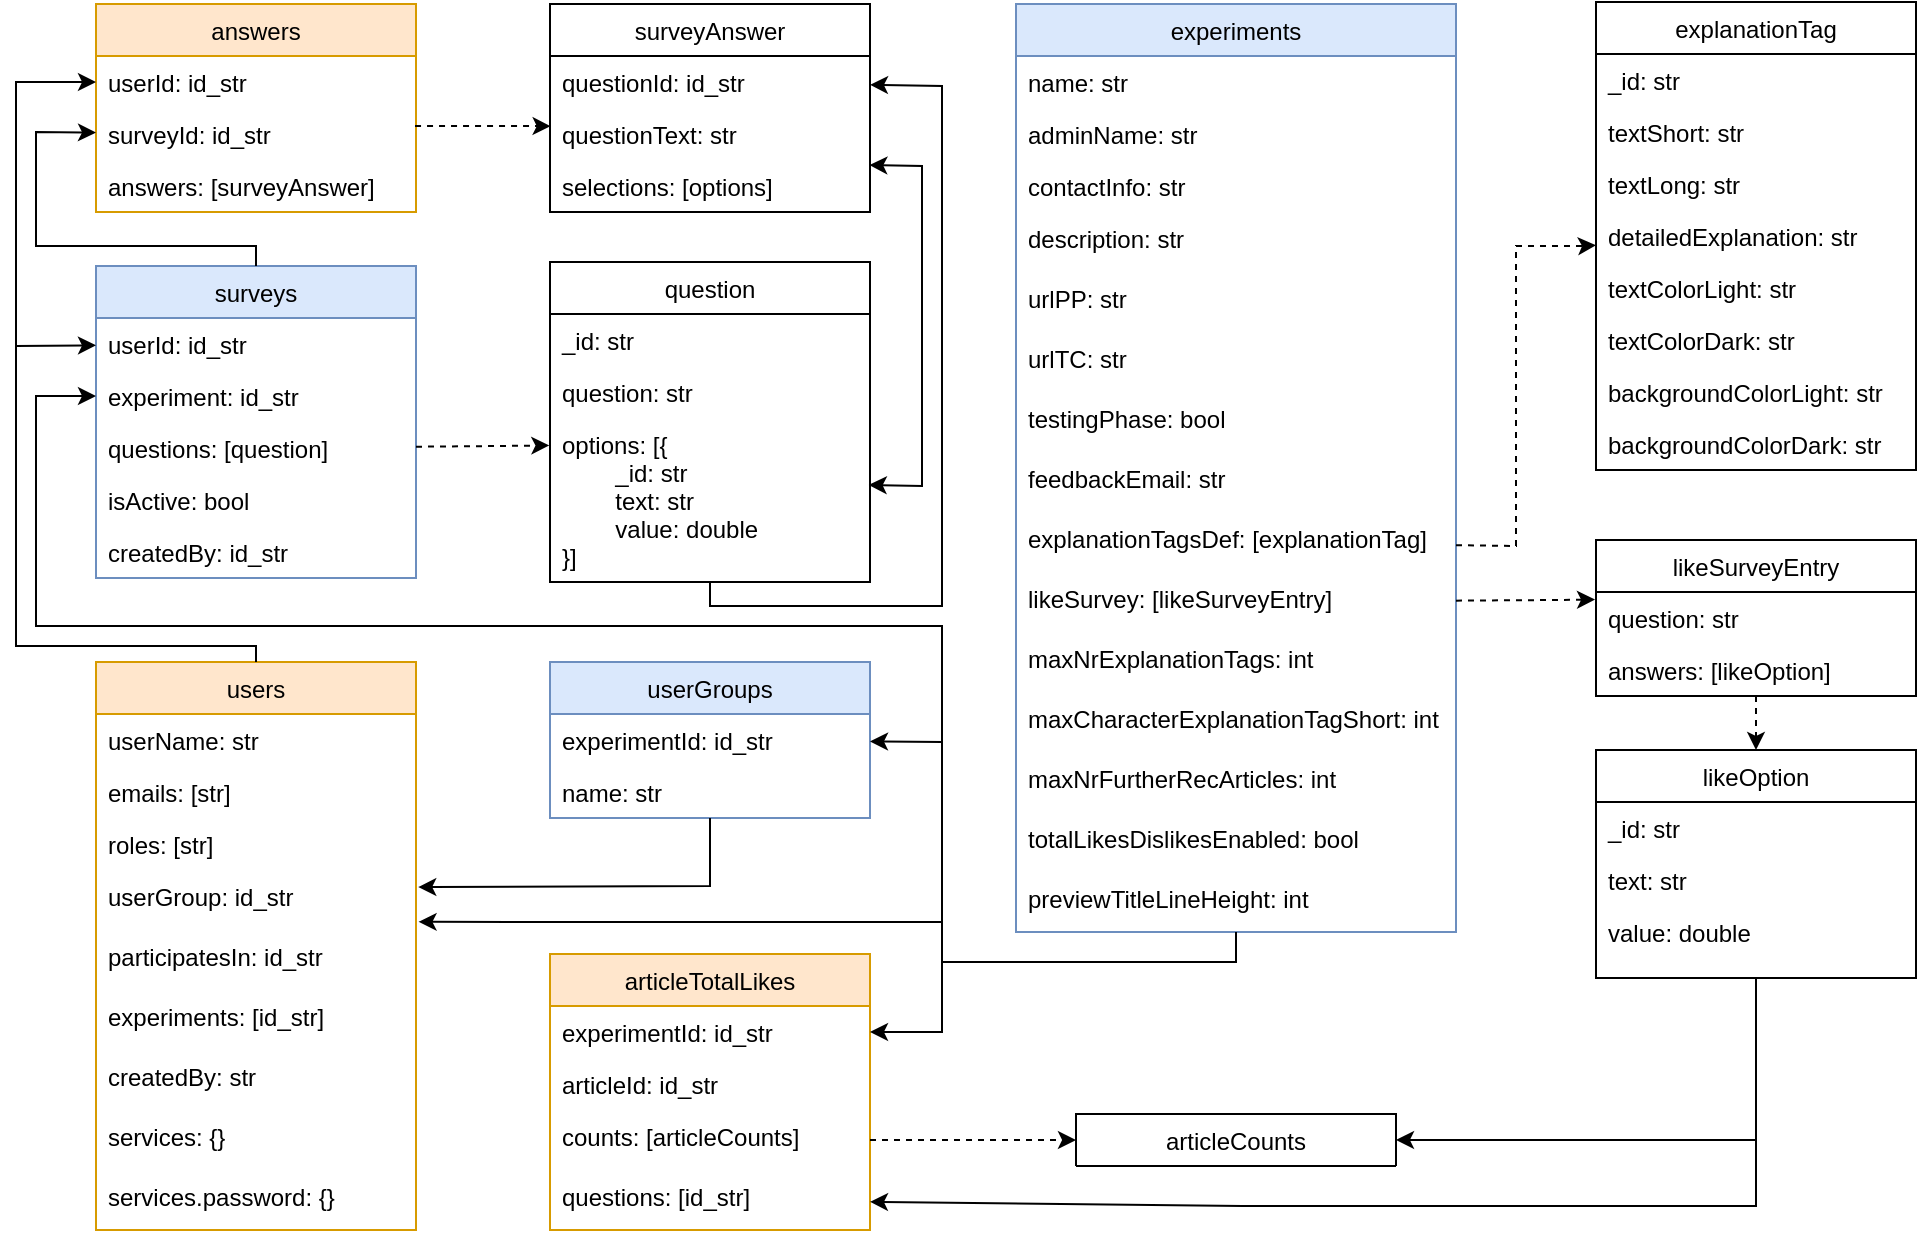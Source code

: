 <mxfile version="26.0.16">
  <diagram id="n4RG28VcgyLvL5a97sLb" name="Page-1">
    <mxGraphModel dx="2177" dy="277" grid="1" gridSize="10" guides="1" tooltips="1" connect="1" arrows="1" fold="1" page="1" pageScale="1" pageWidth="976" pageHeight="630" math="0" shadow="0">
      <root>
        <mxCell id="pzczP67oPYf6B7buiO8z-0" />
        <mxCell id="pzczP67oPYf6B7buiO8z-1" parent="pzczP67oPYf6B7buiO8z-0" />
        <mxCell id="X4-Ocza3i3-Mf0BX-wCR-0" value="answers" style="swimlane;fontStyle=0;align=center;verticalAlign=top;childLayout=stackLayout;horizontal=1;startSize=26;horizontalStack=0;resizeParent=1;resizeLast=0;collapsible=1;marginBottom=0;rounded=0;shadow=0;strokeWidth=1;fillColor=#ffe6cc;strokeColor=#d79b00;" parent="pzczP67oPYf6B7buiO8z-1" vertex="1">
          <mxGeometry x="-923" y="639" width="160" height="104" as="geometry">
            <mxRectangle x="550" y="140" width="160" height="26" as="alternateBounds" />
          </mxGeometry>
        </mxCell>
        <mxCell id="X4-Ocza3i3-Mf0BX-wCR-3" value="userId: id_str" style="text;align=left;verticalAlign=top;spacingLeft=4;spacingRight=4;overflow=hidden;rotatable=0;points=[[0,0.5],[1,0.5]];portConstraint=eastwest;rounded=0;shadow=0;html=0;" parent="X4-Ocza3i3-Mf0BX-wCR-0" vertex="1">
          <mxGeometry y="26" width="160" height="26" as="geometry" />
        </mxCell>
        <mxCell id="X4-Ocza3i3-Mf0BX-wCR-2" value="surveyId: id_str" style="text;align=left;verticalAlign=top;spacingLeft=4;spacingRight=4;overflow=hidden;rotatable=0;points=[[0,0.5],[1,0.5]];portConstraint=eastwest;rounded=0;shadow=0;html=0;" parent="X4-Ocza3i3-Mf0BX-wCR-0" vertex="1">
          <mxGeometry y="52" width="160" height="26" as="geometry" />
        </mxCell>
        <mxCell id="5Ld1ernIWvXFOeb1FICc-53" value="answers: [surveyAnswer]" style="text;align=left;verticalAlign=top;spacingLeft=4;spacingRight=4;overflow=hidden;rotatable=0;points=[[0,0.5],[1,0.5]];portConstraint=eastwest;rounded=0;shadow=0;html=0;" parent="X4-Ocza3i3-Mf0BX-wCR-0" vertex="1">
          <mxGeometry y="78" width="160" height="26" as="geometry" />
        </mxCell>
        <mxCell id="X4-Ocza3i3-Mf0BX-wCR-46" value="experiments" style="swimlane;fontStyle=0;align=center;verticalAlign=top;childLayout=stackLayout;horizontal=1;startSize=26;horizontalStack=0;resizeParent=1;resizeLast=0;collapsible=1;marginBottom=0;rounded=0;shadow=0;strokeWidth=1;fillColor=#dae8fc;strokeColor=#6c8ebf;" parent="pzczP67oPYf6B7buiO8z-1" vertex="1">
          <mxGeometry x="-463" y="639" width="220" height="464" as="geometry">
            <mxRectangle x="550" y="140" width="160" height="26" as="alternateBounds" />
          </mxGeometry>
        </mxCell>
        <mxCell id="X4-Ocza3i3-Mf0BX-wCR-48" value="name: str" style="text;align=left;verticalAlign=top;spacingLeft=4;spacingRight=4;overflow=hidden;rotatable=0;points=[[0,0.5],[1,0.5]];portConstraint=eastwest;rounded=0;shadow=0;html=0;" parent="X4-Ocza3i3-Mf0BX-wCR-46" vertex="1">
          <mxGeometry y="26" width="220" height="26" as="geometry" />
        </mxCell>
        <mxCell id="X4-Ocza3i3-Mf0BX-wCR-49" value="adminName: str" style="text;align=left;verticalAlign=top;spacingLeft=4;spacingRight=4;overflow=hidden;rotatable=0;points=[[0,0.5],[1,0.5]];portConstraint=eastwest;rounded=0;shadow=0;html=0;" parent="X4-Ocza3i3-Mf0BX-wCR-46" vertex="1">
          <mxGeometry y="52" width="220" height="26" as="geometry" />
        </mxCell>
        <mxCell id="X4-Ocza3i3-Mf0BX-wCR-50" value="contactInfo: str" style="text;align=left;verticalAlign=top;spacingLeft=4;spacingRight=4;overflow=hidden;rotatable=0;points=[[0,0.5],[1,0.5]];portConstraint=eastwest;rounded=0;shadow=0;html=0;" parent="X4-Ocza3i3-Mf0BX-wCR-46" vertex="1">
          <mxGeometry y="78" width="220" height="26" as="geometry" />
        </mxCell>
        <mxCell id="X4-Ocza3i3-Mf0BX-wCR-51" value="description: str" style="text;align=left;verticalAlign=top;spacingLeft=4;spacingRight=4;overflow=hidden;rotatable=0;points=[[0,0.5],[1,0.5]];portConstraint=eastwest;rounded=0;shadow=0;html=0;" parent="X4-Ocza3i3-Mf0BX-wCR-46" vertex="1">
          <mxGeometry y="104" width="220" height="30" as="geometry" />
        </mxCell>
        <mxCell id="X4-Ocza3i3-Mf0BX-wCR-52" value="urlPP: str" style="text;align=left;verticalAlign=top;spacingLeft=4;spacingRight=4;overflow=hidden;rotatable=0;points=[[0,0.5],[1,0.5]];portConstraint=eastwest;rounded=0;shadow=0;html=0;" parent="X4-Ocza3i3-Mf0BX-wCR-46" vertex="1">
          <mxGeometry y="134" width="220" height="30" as="geometry" />
        </mxCell>
        <mxCell id="X4-Ocza3i3-Mf0BX-wCR-53" value="urlTC: str" style="text;align=left;verticalAlign=top;spacingLeft=4;spacingRight=4;overflow=hidden;rotatable=0;points=[[0,0.5],[1,0.5]];portConstraint=eastwest;rounded=0;shadow=0;html=0;" parent="X4-Ocza3i3-Mf0BX-wCR-46" vertex="1">
          <mxGeometry y="164" width="220" height="30" as="geometry" />
        </mxCell>
        <mxCell id="X4-Ocza3i3-Mf0BX-wCR-54" value="testingPhase: bool" style="text;align=left;verticalAlign=top;spacingLeft=4;spacingRight=4;overflow=hidden;rotatable=0;points=[[0,0.5],[1,0.5]];portConstraint=eastwest;rounded=0;shadow=0;html=0;" parent="X4-Ocza3i3-Mf0BX-wCR-46" vertex="1">
          <mxGeometry y="194" width="220" height="30" as="geometry" />
        </mxCell>
        <mxCell id="X4-Ocza3i3-Mf0BX-wCR-56" value="feedbackEmail: str" style="text;align=left;verticalAlign=top;spacingLeft=4;spacingRight=4;overflow=hidden;rotatable=0;points=[[0,0.5],[1,0.5]];portConstraint=eastwest;rounded=0;shadow=0;html=0;" parent="X4-Ocza3i3-Mf0BX-wCR-46" vertex="1">
          <mxGeometry y="224" width="220" height="30" as="geometry" />
        </mxCell>
        <mxCell id="X4-Ocza3i3-Mf0BX-wCR-57" value="explanationTagsDef: [explanationTag]" style="text;align=left;verticalAlign=top;spacingLeft=4;spacingRight=4;overflow=hidden;rotatable=0;points=[[0,0.5],[1,0.5]];portConstraint=eastwest;rounded=0;shadow=0;html=0;" parent="X4-Ocza3i3-Mf0BX-wCR-46" vertex="1">
          <mxGeometry y="254" width="220" height="30" as="geometry" />
        </mxCell>
        <mxCell id="X4-Ocza3i3-Mf0BX-wCR-55" value="likeSurvey: [likeSurveyEntry]" style="text;align=left;verticalAlign=top;spacingLeft=4;spacingRight=4;overflow=hidden;rotatable=0;points=[[0,0.5],[1,0.5]];portConstraint=eastwest;rounded=0;shadow=0;html=0;" parent="X4-Ocza3i3-Mf0BX-wCR-46" vertex="1">
          <mxGeometry y="284" width="220" height="30" as="geometry" />
        </mxCell>
        <mxCell id="X4-Ocza3i3-Mf0BX-wCR-58" value="maxNrExplanationTags: int" style="text;align=left;verticalAlign=top;spacingLeft=4;spacingRight=4;overflow=hidden;rotatable=0;points=[[0,0.5],[1,0.5]];portConstraint=eastwest;rounded=0;shadow=0;html=0;" parent="X4-Ocza3i3-Mf0BX-wCR-46" vertex="1">
          <mxGeometry y="314" width="220" height="30" as="geometry" />
        </mxCell>
        <mxCell id="X4-Ocza3i3-Mf0BX-wCR-59" value="maxCharacterExplanationTagShort: int" style="text;align=left;verticalAlign=top;spacingLeft=4;spacingRight=4;overflow=hidden;rotatable=0;points=[[0,0.5],[1,0.5]];portConstraint=eastwest;rounded=0;shadow=0;html=0;" parent="X4-Ocza3i3-Mf0BX-wCR-46" vertex="1">
          <mxGeometry y="344" width="220" height="30" as="geometry" />
        </mxCell>
        <mxCell id="X4-Ocza3i3-Mf0BX-wCR-60" value="maxNrFurtherRecArticles: int" style="text;align=left;verticalAlign=top;spacingLeft=4;spacingRight=4;overflow=hidden;rotatable=0;points=[[0,0.5],[1,0.5]];portConstraint=eastwest;rounded=0;shadow=0;html=0;" parent="X4-Ocza3i3-Mf0BX-wCR-46" vertex="1">
          <mxGeometry y="374" width="220" height="30" as="geometry" />
        </mxCell>
        <mxCell id="X4-Ocza3i3-Mf0BX-wCR-61" value="totalLikesDislikesEnabled: bool" style="text;align=left;verticalAlign=top;spacingLeft=4;spacingRight=4;overflow=hidden;rotatable=0;points=[[0,0.5],[1,0.5]];portConstraint=eastwest;rounded=0;shadow=0;html=0;" parent="X4-Ocza3i3-Mf0BX-wCR-46" vertex="1">
          <mxGeometry y="404" width="220" height="30" as="geometry" />
        </mxCell>
        <mxCell id="X4-Ocza3i3-Mf0BX-wCR-62" value="previewTitleLineHeight: int" style="text;align=left;verticalAlign=top;spacingLeft=4;spacingRight=4;overflow=hidden;rotatable=0;points=[[0,0.5],[1,0.5]];portConstraint=eastwest;rounded=0;shadow=0;html=0;" parent="X4-Ocza3i3-Mf0BX-wCR-46" vertex="1">
          <mxGeometry y="434" width="220" height="30" as="geometry" />
        </mxCell>
        <mxCell id="X4-Ocza3i3-Mf0BX-wCR-145" value="surveys" style="swimlane;fontStyle=0;align=center;verticalAlign=top;childLayout=stackLayout;horizontal=1;startSize=26;horizontalStack=0;resizeParent=1;resizeLast=0;collapsible=1;marginBottom=0;rounded=0;shadow=0;strokeWidth=1;fillColor=#dae8fc;strokeColor=#6c8ebf;" parent="pzczP67oPYf6B7buiO8z-1" vertex="1">
          <mxGeometry x="-923" y="770" width="160" height="156" as="geometry">
            <mxRectangle x="550" y="140" width="160" height="26" as="alternateBounds" />
          </mxGeometry>
        </mxCell>
        <mxCell id="X4-Ocza3i3-Mf0BX-wCR-147" value="userId: id_str" style="text;align=left;verticalAlign=top;spacingLeft=4;spacingRight=4;overflow=hidden;rotatable=0;points=[[0,0.5],[1,0.5]];portConstraint=eastwest;rounded=0;shadow=0;html=0;" parent="X4-Ocza3i3-Mf0BX-wCR-145" vertex="1">
          <mxGeometry y="26" width="160" height="26" as="geometry" />
        </mxCell>
        <mxCell id="X4-Ocza3i3-Mf0BX-wCR-148" value="experiment: id_str" style="text;align=left;verticalAlign=top;spacingLeft=4;spacingRight=4;overflow=hidden;rotatable=0;points=[[0,0.5],[1,0.5]];portConstraint=eastwest;rounded=0;shadow=0;html=0;" parent="X4-Ocza3i3-Mf0BX-wCR-145" vertex="1">
          <mxGeometry y="52" width="160" height="26" as="geometry" />
        </mxCell>
        <mxCell id="X4-Ocza3i3-Mf0BX-wCR-150" value="questions: [question]" style="text;align=left;verticalAlign=top;spacingLeft=4;spacingRight=4;overflow=hidden;rotatable=0;points=[[0,0.5],[1,0.5]];portConstraint=eastwest;rounded=0;shadow=0;html=0;" parent="X4-Ocza3i3-Mf0BX-wCR-145" vertex="1">
          <mxGeometry y="78" width="160" height="26" as="geometry" />
        </mxCell>
        <mxCell id="X4-Ocza3i3-Mf0BX-wCR-149" value="isActive: bool" style="text;align=left;verticalAlign=top;spacingLeft=4;spacingRight=4;overflow=hidden;rotatable=0;points=[[0,0.5],[1,0.5]];portConstraint=eastwest;rounded=0;shadow=0;html=0;" parent="X4-Ocza3i3-Mf0BX-wCR-145" vertex="1">
          <mxGeometry y="104" width="160" height="26" as="geometry" />
        </mxCell>
        <mxCell id="X4-Ocza3i3-Mf0BX-wCR-151" value="createdBy: id_str" style="text;align=left;verticalAlign=top;spacingLeft=4;spacingRight=4;overflow=hidden;rotatable=0;points=[[0,0.5],[1,0.5]];portConstraint=eastwest;rounded=0;shadow=0;html=0;" parent="X4-Ocza3i3-Mf0BX-wCR-145" vertex="1">
          <mxGeometry y="130" width="160" height="26" as="geometry" />
        </mxCell>
        <mxCell id="X4-Ocza3i3-Mf0BX-wCR-165" value="userGroups" style="swimlane;fontStyle=0;align=center;verticalAlign=top;childLayout=stackLayout;horizontal=1;startSize=26;horizontalStack=0;resizeParent=1;resizeLast=0;collapsible=1;marginBottom=0;rounded=0;shadow=0;strokeWidth=1;fillColor=#dae8fc;strokeColor=#6c8ebf;" parent="pzczP67oPYf6B7buiO8z-1" vertex="1">
          <mxGeometry x="-696" y="968" width="160" height="78" as="geometry">
            <mxRectangle x="550" y="140" width="160" height="26" as="alternateBounds" />
          </mxGeometry>
        </mxCell>
        <mxCell id="X4-Ocza3i3-Mf0BX-wCR-167" value="experimentId: id_str" style="text;align=left;verticalAlign=top;spacingLeft=4;spacingRight=4;overflow=hidden;rotatable=0;points=[[0,0.5],[1,0.5]];portConstraint=eastwest;rounded=0;shadow=0;html=0;" parent="X4-Ocza3i3-Mf0BX-wCR-165" vertex="1">
          <mxGeometry y="26" width="160" height="26" as="geometry" />
        </mxCell>
        <mxCell id="X4-Ocza3i3-Mf0BX-wCR-168" value="name: str" style="text;align=left;verticalAlign=top;spacingLeft=4;spacingRight=4;overflow=hidden;rotatable=0;points=[[0,0.5],[1,0.5]];portConstraint=eastwest;rounded=0;shadow=0;html=0;" parent="X4-Ocza3i3-Mf0BX-wCR-165" vertex="1">
          <mxGeometry y="52" width="160" height="26" as="geometry" />
        </mxCell>
        <mxCell id="X4-Ocza3i3-Mf0BX-wCR-208" value="question" style="swimlane;fontStyle=0;align=center;verticalAlign=top;childLayout=stackLayout;horizontal=1;startSize=26;horizontalStack=0;resizeParent=1;resizeLast=0;collapsible=1;marginBottom=0;rounded=0;shadow=0;strokeWidth=1;" parent="pzczP67oPYf6B7buiO8z-1" vertex="1">
          <mxGeometry x="-696" y="768" width="160" height="160" as="geometry">
            <mxRectangle x="550" y="140" width="160" height="26" as="alternateBounds" />
          </mxGeometry>
        </mxCell>
        <mxCell id="X4-Ocza3i3-Mf0BX-wCR-209" value="_id: str" style="text;align=left;verticalAlign=top;spacingLeft=4;spacingRight=4;overflow=hidden;rotatable=0;points=[[0,0.5],[1,0.5]];portConstraint=eastwest;rounded=0;shadow=0;html=0;" parent="X4-Ocza3i3-Mf0BX-wCR-208" vertex="1">
          <mxGeometry y="26" width="160" height="26" as="geometry" />
        </mxCell>
        <mxCell id="5Ld1ernIWvXFOeb1FICc-46" value="question: str" style="text;align=left;verticalAlign=top;spacingLeft=4;spacingRight=4;overflow=hidden;rotatable=0;points=[[0,0.5],[1,0.5]];portConstraint=eastwest;rounded=0;shadow=0;html=0;" parent="X4-Ocza3i3-Mf0BX-wCR-208" vertex="1">
          <mxGeometry y="52" width="160" height="26" as="geometry" />
        </mxCell>
        <mxCell id="X4-Ocza3i3-Mf0BX-wCR-211" value="options: [{&#xa;        _id: str&#xa;        text: str&#xa;        value: double&#xa;}]" style="text;align=left;verticalAlign=top;spacingLeft=4;spacingRight=4;overflow=hidden;rotatable=0;points=[[0,0.5],[1,0.5]];portConstraint=eastwest;rounded=0;shadow=0;html=0;" parent="X4-Ocza3i3-Mf0BX-wCR-208" vertex="1">
          <mxGeometry y="78" width="160" height="82" as="geometry" />
        </mxCell>
        <mxCell id="5Ld1ernIWvXFOeb1FICc-19" value="articleTotalLikes" style="swimlane;fontStyle=0;align=center;verticalAlign=top;childLayout=stackLayout;horizontal=1;startSize=26;horizontalStack=0;resizeParent=1;resizeLast=0;collapsible=1;marginBottom=0;rounded=0;shadow=0;strokeWidth=1;fillColor=#ffe6cc;strokeColor=#d79b00;" parent="pzczP67oPYf6B7buiO8z-1" vertex="1">
          <mxGeometry x="-696" y="1114" width="160" height="138" as="geometry">
            <mxRectangle x="550" y="140" width="160" height="26" as="alternateBounds" />
          </mxGeometry>
        </mxCell>
        <mxCell id="5Ld1ernIWvXFOeb1FICc-21" value="experimentId: id_str" style="text;align=left;verticalAlign=top;spacingLeft=4;spacingRight=4;overflow=hidden;rotatable=0;points=[[0,0.5],[1,0.5]];portConstraint=eastwest;rounded=0;shadow=0;html=0;" parent="5Ld1ernIWvXFOeb1FICc-19" vertex="1">
          <mxGeometry y="26" width="160" height="26" as="geometry" />
        </mxCell>
        <mxCell id="5Ld1ernIWvXFOeb1FICc-20" value="articleId: id_str" style="text;align=left;verticalAlign=top;spacingLeft=4;spacingRight=4;overflow=hidden;rotatable=0;points=[[0,0.5],[1,0.5]];portConstraint=eastwest;rounded=0;shadow=0;html=0;" parent="5Ld1ernIWvXFOeb1FICc-19" vertex="1">
          <mxGeometry y="52" width="160" height="26" as="geometry" />
        </mxCell>
        <mxCell id="5Ld1ernIWvXFOeb1FICc-23" value="counts: [articleCounts]" style="text;align=left;verticalAlign=top;spacingLeft=4;spacingRight=4;overflow=hidden;rotatable=0;points=[[0,0.5],[1,0.5]];portConstraint=eastwest;rounded=0;shadow=0;html=0;" parent="5Ld1ernIWvXFOeb1FICc-19" vertex="1">
          <mxGeometry y="78" width="160" height="30" as="geometry" />
        </mxCell>
        <mxCell id="5Ld1ernIWvXFOeb1FICc-127" value="questions: [id_str]" style="text;align=left;verticalAlign=top;spacingLeft=4;spacingRight=4;overflow=hidden;rotatable=0;points=[[0,0.5],[1,0.5]];portConstraint=eastwest;rounded=0;shadow=0;html=0;" parent="5Ld1ernIWvXFOeb1FICc-19" vertex="1">
          <mxGeometry y="108" width="160" height="30" as="geometry" />
        </mxCell>
        <mxCell id="5Ld1ernIWvXFOeb1FICc-26" value="likeSurveyEntry" style="swimlane;fontStyle=0;align=center;verticalAlign=top;childLayout=stackLayout;horizontal=1;startSize=26;horizontalStack=0;resizeParent=1;resizeLast=0;collapsible=1;marginBottom=0;rounded=0;shadow=0;strokeWidth=1;" parent="pzczP67oPYf6B7buiO8z-1" vertex="1">
          <mxGeometry x="-173" y="907" width="160" height="78" as="geometry">
            <mxRectangle x="550" y="140" width="160" height="26" as="alternateBounds" />
          </mxGeometry>
        </mxCell>
        <mxCell id="5Ld1ernIWvXFOeb1FICc-27" value="question: str" style="text;align=left;verticalAlign=top;spacingLeft=4;spacingRight=4;overflow=hidden;rotatable=0;points=[[0,0.5],[1,0.5]];portConstraint=eastwest;rounded=0;shadow=0;html=0;" parent="5Ld1ernIWvXFOeb1FICc-26" vertex="1">
          <mxGeometry y="26" width="160" height="26" as="geometry" />
        </mxCell>
        <mxCell id="5Ld1ernIWvXFOeb1FICc-35" value="answers: [likeOption]" style="text;align=left;verticalAlign=top;spacingLeft=4;spacingRight=4;overflow=hidden;rotatable=0;points=[[0,0.5],[1,0.5]];portConstraint=eastwest;rounded=0;shadow=0;html=0;" parent="5Ld1ernIWvXFOeb1FICc-26" vertex="1">
          <mxGeometry y="52" width="160" height="26" as="geometry" />
        </mxCell>
        <mxCell id="5Ld1ernIWvXFOeb1FICc-31" value="likeOption" style="swimlane;fontStyle=0;align=center;verticalAlign=top;childLayout=stackLayout;horizontal=1;startSize=26;horizontalStack=0;resizeParent=1;resizeLast=0;collapsible=1;marginBottom=0;rounded=0;shadow=0;strokeWidth=1;" parent="pzczP67oPYf6B7buiO8z-1" vertex="1">
          <mxGeometry x="-173" y="1012" width="160" height="114" as="geometry">
            <mxRectangle x="550" y="140" width="160" height="26" as="alternateBounds" />
          </mxGeometry>
        </mxCell>
        <mxCell id="5Ld1ernIWvXFOeb1FICc-32" value="_id: str" style="text;align=left;verticalAlign=top;spacingLeft=4;spacingRight=4;overflow=hidden;rotatable=0;points=[[0,0.5],[1,0.5]];portConstraint=eastwest;rounded=0;shadow=0;html=0;" parent="5Ld1ernIWvXFOeb1FICc-31" vertex="1">
          <mxGeometry y="26" width="160" height="26" as="geometry" />
        </mxCell>
        <mxCell id="5Ld1ernIWvXFOeb1FICc-36" value="text: str" style="text;align=left;verticalAlign=top;spacingLeft=4;spacingRight=4;overflow=hidden;rotatable=0;points=[[0,0.5],[1,0.5]];portConstraint=eastwest;rounded=0;shadow=0;html=0;" parent="5Ld1ernIWvXFOeb1FICc-31" vertex="1">
          <mxGeometry y="52" width="160" height="26" as="geometry" />
        </mxCell>
        <mxCell id="5Ld1ernIWvXFOeb1FICc-34" value="value: double" style="text;align=left;verticalAlign=top;spacingLeft=4;spacingRight=4;overflow=hidden;rotatable=0;points=[[0,0.5],[1,0.5]];portConstraint=eastwest;rounded=0;shadow=0;html=0;" parent="5Ld1ernIWvXFOeb1FICc-31" vertex="1">
          <mxGeometry y="78" width="160" height="26" as="geometry" />
        </mxCell>
        <mxCell id="5Ld1ernIWvXFOeb1FICc-37" value="explanationTag" style="swimlane;fontStyle=0;align=center;verticalAlign=top;childLayout=stackLayout;horizontal=1;startSize=26;horizontalStack=0;resizeParent=1;resizeLast=0;collapsible=1;marginBottom=0;rounded=0;shadow=0;strokeWidth=1;" parent="pzczP67oPYf6B7buiO8z-1" vertex="1">
          <mxGeometry x="-173" y="638" width="160" height="234" as="geometry">
            <mxRectangle x="550" y="140" width="160" height="26" as="alternateBounds" />
          </mxGeometry>
        </mxCell>
        <mxCell id="5Ld1ernIWvXFOeb1FICc-38" value="_id: str" style="text;align=left;verticalAlign=top;spacingLeft=4;spacingRight=4;overflow=hidden;rotatable=0;points=[[0,0.5],[1,0.5]];portConstraint=eastwest;rounded=0;shadow=0;html=0;" parent="5Ld1ernIWvXFOeb1FICc-37" vertex="1">
          <mxGeometry y="26" width="160" height="26" as="geometry" />
        </mxCell>
        <mxCell id="5Ld1ernIWvXFOeb1FICc-39" value="textShort: str" style="text;align=left;verticalAlign=top;spacingLeft=4;spacingRight=4;overflow=hidden;rotatable=0;points=[[0,0.5],[1,0.5]];portConstraint=eastwest;rounded=0;shadow=0;html=0;" parent="5Ld1ernIWvXFOeb1FICc-37" vertex="1">
          <mxGeometry y="52" width="160" height="26" as="geometry" />
        </mxCell>
        <mxCell id="5Ld1ernIWvXFOeb1FICc-40" value="textLong: str" style="text;align=left;verticalAlign=top;spacingLeft=4;spacingRight=4;overflow=hidden;rotatable=0;points=[[0,0.5],[1,0.5]];portConstraint=eastwest;rounded=0;shadow=0;html=0;" parent="5Ld1ernIWvXFOeb1FICc-37" vertex="1">
          <mxGeometry y="78" width="160" height="26" as="geometry" />
        </mxCell>
        <mxCell id="5Ld1ernIWvXFOeb1FICc-45" value="detailedExplanation: str" style="text;align=left;verticalAlign=top;spacingLeft=4;spacingRight=4;overflow=hidden;rotatable=0;points=[[0,0.5],[1,0.5]];portConstraint=eastwest;rounded=0;shadow=0;html=0;" parent="5Ld1ernIWvXFOeb1FICc-37" vertex="1">
          <mxGeometry y="104" width="160" height="26" as="geometry" />
        </mxCell>
        <mxCell id="5Ld1ernIWvXFOeb1FICc-41" value="textColorLight: str" style="text;align=left;verticalAlign=top;spacingLeft=4;spacingRight=4;overflow=hidden;rotatable=0;points=[[0,0.5],[1,0.5]];portConstraint=eastwest;rounded=0;shadow=0;html=0;" parent="5Ld1ernIWvXFOeb1FICc-37" vertex="1">
          <mxGeometry y="130" width="160" height="26" as="geometry" />
        </mxCell>
        <mxCell id="5Ld1ernIWvXFOeb1FICc-42" value="textColorDark: str" style="text;align=left;verticalAlign=top;spacingLeft=4;spacingRight=4;overflow=hidden;rotatable=0;points=[[0,0.5],[1,0.5]];portConstraint=eastwest;rounded=0;shadow=0;html=0;" parent="5Ld1ernIWvXFOeb1FICc-37" vertex="1">
          <mxGeometry y="156" width="160" height="26" as="geometry" />
        </mxCell>
        <mxCell id="5Ld1ernIWvXFOeb1FICc-43" value="backgroundColorLight: str" style="text;align=left;verticalAlign=top;spacingLeft=4;spacingRight=4;overflow=hidden;rotatable=0;points=[[0,0.5],[1,0.5]];portConstraint=eastwest;rounded=0;shadow=0;html=0;" parent="5Ld1ernIWvXFOeb1FICc-37" vertex="1">
          <mxGeometry y="182" width="160" height="26" as="geometry" />
        </mxCell>
        <mxCell id="5Ld1ernIWvXFOeb1FICc-44" value="backgroundColorDark: str" style="text;align=left;verticalAlign=top;spacingLeft=4;spacingRight=4;overflow=hidden;rotatable=0;points=[[0,0.5],[1,0.5]];portConstraint=eastwest;rounded=0;shadow=0;html=0;" parent="5Ld1ernIWvXFOeb1FICc-37" vertex="1">
          <mxGeometry y="208" width="160" height="26" as="geometry" />
        </mxCell>
        <mxCell id="5Ld1ernIWvXFOeb1FICc-47" value="surveyAnswer" style="swimlane;fontStyle=0;align=center;verticalAlign=top;childLayout=stackLayout;horizontal=1;startSize=26;horizontalStack=0;resizeParent=1;resizeLast=0;collapsible=1;marginBottom=0;rounded=0;shadow=0;strokeWidth=1;" parent="pzczP67oPYf6B7buiO8z-1" vertex="1">
          <mxGeometry x="-696" y="639" width="160" height="104" as="geometry">
            <mxRectangle x="550" y="140" width="160" height="26" as="alternateBounds" />
          </mxGeometry>
        </mxCell>
        <mxCell id="5Ld1ernIWvXFOeb1FICc-49" value="questionId: id_str" style="text;align=left;verticalAlign=top;spacingLeft=4;spacingRight=4;overflow=hidden;rotatable=0;points=[[0,0.5],[1,0.5]];portConstraint=eastwest;rounded=0;shadow=0;html=0;" parent="5Ld1ernIWvXFOeb1FICc-47" vertex="1">
          <mxGeometry y="26" width="160" height="26" as="geometry" />
        </mxCell>
        <mxCell id="5Ld1ernIWvXFOeb1FICc-51" value="questionText: str" style="text;align=left;verticalAlign=top;spacingLeft=4;spacingRight=4;overflow=hidden;rotatable=0;points=[[0,0.5],[1,0.5]];portConstraint=eastwest;rounded=0;shadow=0;html=0;" parent="5Ld1ernIWvXFOeb1FICc-47" vertex="1">
          <mxGeometry y="52" width="160" height="26" as="geometry" />
        </mxCell>
        <mxCell id="5Ld1ernIWvXFOeb1FICc-52" value="selections: [options]" style="text;align=left;verticalAlign=top;spacingLeft=4;spacingRight=4;overflow=hidden;rotatable=0;points=[[0,0.5],[1,0.5]];portConstraint=eastwest;rounded=0;shadow=0;html=0;" parent="5Ld1ernIWvXFOeb1FICc-47" vertex="1">
          <mxGeometry y="78" width="160" height="26" as="geometry" />
        </mxCell>
        <mxCell id="5Ld1ernIWvXFOeb1FICc-108" value="users" style="swimlane;fontStyle=0;align=center;verticalAlign=top;childLayout=stackLayout;horizontal=1;startSize=26;horizontalStack=0;resizeParent=1;resizeLast=0;collapsible=1;marginBottom=0;rounded=0;shadow=0;strokeWidth=1;fillColor=#ffe6cc;strokeColor=#d79b00;" parent="pzczP67oPYf6B7buiO8z-1" vertex="1">
          <mxGeometry x="-923" y="968" width="160" height="284" as="geometry">
            <mxRectangle x="550" y="140" width="160" height="26" as="alternateBounds" />
          </mxGeometry>
        </mxCell>
        <mxCell id="5Ld1ernIWvXFOeb1FICc-109" value="userName: str" style="text;align=left;verticalAlign=top;spacingLeft=4;spacingRight=4;overflow=hidden;rotatable=0;points=[[0,0.5],[1,0.5]];portConstraint=eastwest;rounded=0;shadow=0;html=0;" parent="5Ld1ernIWvXFOeb1FICc-108" vertex="1">
          <mxGeometry y="26" width="160" height="26" as="geometry" />
        </mxCell>
        <mxCell id="5Ld1ernIWvXFOeb1FICc-110" value="emails: [str]" style="text;align=left;verticalAlign=top;spacingLeft=4;spacingRight=4;overflow=hidden;rotatable=0;points=[[0,0.5],[1,0.5]];portConstraint=eastwest;rounded=0;shadow=0;html=0;" parent="5Ld1ernIWvXFOeb1FICc-108" vertex="1">
          <mxGeometry y="52" width="160" height="26" as="geometry" />
        </mxCell>
        <mxCell id="5Ld1ernIWvXFOeb1FICc-111" value="roles: [str]" style="text;align=left;verticalAlign=top;spacingLeft=4;spacingRight=4;overflow=hidden;rotatable=0;points=[[0,0.5],[1,0.5]];portConstraint=eastwest;rounded=0;shadow=0;html=0;" parent="5Ld1ernIWvXFOeb1FICc-108" vertex="1">
          <mxGeometry y="78" width="160" height="26" as="geometry" />
        </mxCell>
        <mxCell id="5Ld1ernIWvXFOeb1FICc-112" value="userGroup: id_str" style="text;align=left;verticalAlign=top;spacingLeft=4;spacingRight=4;overflow=hidden;rotatable=0;points=[[0,0.5],[1,0.5]];portConstraint=eastwest;rounded=0;shadow=0;html=0;" parent="5Ld1ernIWvXFOeb1FICc-108" vertex="1">
          <mxGeometry y="104" width="160" height="30" as="geometry" />
        </mxCell>
        <mxCell id="5Ld1ernIWvXFOeb1FICc-113" value="participatesIn: id_str" style="text;align=left;verticalAlign=top;spacingLeft=4;spacingRight=4;overflow=hidden;rotatable=0;points=[[0,0.5],[1,0.5]];portConstraint=eastwest;rounded=0;shadow=0;html=0;" parent="5Ld1ernIWvXFOeb1FICc-108" vertex="1">
          <mxGeometry y="134" width="160" height="30" as="geometry" />
        </mxCell>
        <mxCell id="5Ld1ernIWvXFOeb1FICc-114" value="experiments: [id_str]" style="text;align=left;verticalAlign=top;spacingLeft=4;spacingRight=4;overflow=hidden;rotatable=0;points=[[0,0.5],[1,0.5]];portConstraint=eastwest;rounded=0;shadow=0;html=0;" parent="5Ld1ernIWvXFOeb1FICc-108" vertex="1">
          <mxGeometry y="164" width="160" height="30" as="geometry" />
        </mxCell>
        <mxCell id="5Ld1ernIWvXFOeb1FICc-115" value="createdBy: str" style="text;align=left;verticalAlign=top;spacingLeft=4;spacingRight=4;overflow=hidden;rotatable=0;points=[[0,0.5],[1,0.5]];portConstraint=eastwest;rounded=0;shadow=0;html=0;" parent="5Ld1ernIWvXFOeb1FICc-108" vertex="1">
          <mxGeometry y="194" width="160" height="30" as="geometry" />
        </mxCell>
        <mxCell id="5Ld1ernIWvXFOeb1FICc-116" value="services: {}" style="text;align=left;verticalAlign=top;spacingLeft=4;spacingRight=4;overflow=hidden;rotatable=0;points=[[0,0.5],[1,0.5]];portConstraint=eastwest;rounded=0;shadow=0;html=0;" parent="5Ld1ernIWvXFOeb1FICc-108" vertex="1">
          <mxGeometry y="224" width="160" height="30" as="geometry" />
        </mxCell>
        <mxCell id="5Ld1ernIWvXFOeb1FICc-117" value="services.password: {}" style="text;align=left;verticalAlign=top;spacingLeft=4;spacingRight=4;overflow=hidden;rotatable=0;points=[[0,0.5],[1,0.5]];portConstraint=eastwest;rounded=0;shadow=0;html=0;" parent="5Ld1ernIWvXFOeb1FICc-108" vertex="1">
          <mxGeometry y="254" width="160" height="30" as="geometry" />
        </mxCell>
        <mxCell id="5Ld1ernIWvXFOeb1FICc-123" value="articleCounts" style="swimlane;fontStyle=0;align=center;verticalAlign=top;childLayout=stackLayout;horizontal=1;startSize=26;horizontalStack=0;resizeParent=1;resizeLast=0;collapsible=1;marginBottom=0;rounded=0;shadow=0;strokeWidth=1;" parent="pzczP67oPYf6B7buiO8z-1" vertex="1" collapsed="1">
          <mxGeometry x="-433" y="1194" width="160" height="26" as="geometry">
            <mxRectangle x="-280" y="1130" width="160" height="104" as="alternateBounds" />
          </mxGeometry>
        </mxCell>
        <mxCell id="5Ld1ernIWvXFOeb1FICc-124" value="articleQuestionId: id_str" style="text;align=left;verticalAlign=top;spacingLeft=4;spacingRight=4;overflow=hidden;rotatable=0;points=[[0,0.5],[1,0.5]];portConstraint=eastwest;rounded=0;shadow=0;html=0;" parent="5Ld1ernIWvXFOeb1FICc-123" vertex="1">
          <mxGeometry y="26" width="160" height="26" as="geometry" />
        </mxCell>
        <mxCell id="5Ld1ernIWvXFOeb1FICc-125" value="countLikes: int" style="text;align=left;verticalAlign=top;spacingLeft=4;spacingRight=4;overflow=hidden;rotatable=0;points=[[0,0.5],[1,0.5]];portConstraint=eastwest;rounded=0;shadow=0;html=0;" parent="5Ld1ernIWvXFOeb1FICc-123" vertex="1">
          <mxGeometry y="52" width="160" height="26" as="geometry" />
        </mxCell>
        <mxCell id="5Ld1ernIWvXFOeb1FICc-126" value="countDislikes: int" style="text;align=left;verticalAlign=top;spacingLeft=4;spacingRight=4;overflow=hidden;rotatable=0;points=[[0,0.5],[1,0.5]];portConstraint=eastwest;rounded=0;shadow=0;html=0;" parent="5Ld1ernIWvXFOeb1FICc-123" vertex="1">
          <mxGeometry y="78" width="160" height="26" as="geometry" />
        </mxCell>
        <mxCell id="5Ld1ernIWvXFOeb1FICc-128" value="" style="endArrow=classic;html=1;rounded=0;dashed=1;" parent="pzczP67oPYf6B7buiO8z-1" source="X4-Ocza3i3-Mf0BX-wCR-57" target="5Ld1ernIWvXFOeb1FICc-37" edge="1">
          <mxGeometry width="50" height="50" relative="1" as="geometry">
            <mxPoint x="-346" y="1018" as="sourcePoint" />
            <mxPoint x="-296" y="968" as="targetPoint" />
            <Array as="points">
              <mxPoint x="-213" y="910" />
              <mxPoint x="-213" y="880" />
              <mxPoint x="-213" y="760" />
              <mxPoint x="-180" y="760" />
            </Array>
          </mxGeometry>
        </mxCell>
        <mxCell id="5Ld1ernIWvXFOeb1FICc-130" value="" style="endArrow=classic;html=1;rounded=0;dashed=1;entryX=-0.003;entryY=0.145;entryDx=0;entryDy=0;entryPerimeter=0;" parent="pzczP67oPYf6B7buiO8z-1" source="X4-Ocza3i3-Mf0BX-wCR-55" target="5Ld1ernIWvXFOeb1FICc-27" edge="1">
          <mxGeometry width="50" height="50" relative="1" as="geometry">
            <mxPoint x="-466" y="988" as="sourcePoint" />
            <mxPoint x="-416" y="938" as="targetPoint" />
            <Array as="points">
              <mxPoint x="-193" y="937" />
            </Array>
          </mxGeometry>
        </mxCell>
        <mxCell id="5Ld1ernIWvXFOeb1FICc-131" value="" style="endArrow=classic;html=1;rounded=0;dashed=1;" parent="pzczP67oPYf6B7buiO8z-1" source="5Ld1ernIWvXFOeb1FICc-35" target="5Ld1ernIWvXFOeb1FICc-31" edge="1">
          <mxGeometry width="50" height="50" relative="1" as="geometry">
            <mxPoint x="-466" y="988" as="sourcePoint" />
            <mxPoint x="-416" y="938" as="targetPoint" />
            <Array as="points" />
          </mxGeometry>
        </mxCell>
        <mxCell id="5Ld1ernIWvXFOeb1FICc-132" value="" style="endArrow=classic;html=1;rounded=0;" parent="pzczP67oPYf6B7buiO8z-1" source="5Ld1ernIWvXFOeb1FICc-31" target="5Ld1ernIWvXFOeb1FICc-124" edge="1">
          <mxGeometry width="50" height="50" relative="1" as="geometry">
            <mxPoint x="-456" y="998" as="sourcePoint" />
            <mxPoint x="-406" y="948" as="targetPoint" />
            <Array as="points">
              <mxPoint x="-93" y="1130" />
              <mxPoint x="-93" y="1207" />
            </Array>
          </mxGeometry>
        </mxCell>
        <mxCell id="5Ld1ernIWvXFOeb1FICc-133" value="" style="endArrow=classic;html=1;rounded=0;dashed=1;" parent="pzczP67oPYf6B7buiO8z-1" source="5Ld1ernIWvXFOeb1FICc-23" target="5Ld1ernIWvXFOeb1FICc-125" edge="1">
          <mxGeometry width="50" height="50" relative="1" as="geometry">
            <mxPoint x="-533" y="1200" as="sourcePoint" />
            <mxPoint x="-406" y="948" as="targetPoint" />
            <Array as="points" />
          </mxGeometry>
        </mxCell>
        <mxCell id="5Ld1ernIWvXFOeb1FICc-134" value="" style="endArrow=classic;html=1;rounded=0;" parent="pzczP67oPYf6B7buiO8z-1" source="5Ld1ernIWvXFOeb1FICc-31" target="5Ld1ernIWvXFOeb1FICc-127" edge="1">
          <mxGeometry width="50" height="50" relative="1" as="geometry">
            <mxPoint x="-456" y="898" as="sourcePoint" />
            <mxPoint x="-406" y="848" as="targetPoint" />
            <Array as="points">
              <mxPoint x="-93" y="1130" />
              <mxPoint x="-93" y="1180" />
              <mxPoint x="-93" y="1240" />
              <mxPoint x="-210" y="1240" />
              <mxPoint x="-350" y="1240" />
            </Array>
          </mxGeometry>
        </mxCell>
        <mxCell id="5Ld1ernIWvXFOeb1FICc-136" value="" style="endArrow=classic;html=1;rounded=0;" parent="pzczP67oPYf6B7buiO8z-1" source="X4-Ocza3i3-Mf0BX-wCR-46" target="5Ld1ernIWvXFOeb1FICc-21" edge="1">
          <mxGeometry width="50" height="50" relative="1" as="geometry">
            <mxPoint x="-456" y="898" as="sourcePoint" />
            <mxPoint x="-406" y="848" as="targetPoint" />
            <Array as="points">
              <mxPoint x="-353" y="1118" />
              <mxPoint x="-500" y="1118" />
              <mxPoint x="-500" y="1153" />
            </Array>
          </mxGeometry>
        </mxCell>
        <mxCell id="5Ld1ernIWvXFOeb1FICc-137" value="" style="endArrow=classic;html=1;rounded=0;entryX=1.008;entryY=0.864;entryDx=0;entryDy=0;entryPerimeter=0;" parent="pzczP67oPYf6B7buiO8z-1" source="X4-Ocza3i3-Mf0BX-wCR-46" target="5Ld1ernIWvXFOeb1FICc-112" edge="1">
          <mxGeometry width="50" height="50" relative="1" as="geometry">
            <mxPoint x="-466" y="938" as="sourcePoint" />
            <mxPoint x="-760" y="1098" as="targetPoint" />
            <Array as="points">
              <mxPoint x="-353" y="1118" />
              <mxPoint x="-500" y="1118" />
              <mxPoint x="-500" y="1098" />
              <mxPoint x="-706" y="1098" />
            </Array>
          </mxGeometry>
        </mxCell>
        <mxCell id="5Ld1ernIWvXFOeb1FICc-139" value="" style="endArrow=classic;html=1;rounded=0;dashed=1;entryX=-0.002;entryY=0.167;entryDx=0;entryDy=0;entryPerimeter=0;" parent="pzczP67oPYf6B7buiO8z-1" source="X4-Ocza3i3-Mf0BX-wCR-150" target="X4-Ocza3i3-Mf0BX-wCR-211" edge="1">
          <mxGeometry width="50" height="50" relative="1" as="geometry">
            <mxPoint x="-526" y="948" as="sourcePoint" />
            <mxPoint x="-700" y="860" as="targetPoint" />
            <Array as="points">
              <mxPoint x="-720" y="860" />
            </Array>
          </mxGeometry>
        </mxCell>
        <mxCell id="5Ld1ernIWvXFOeb1FICc-140" value="" style="endArrow=classic;html=1;rounded=0;startArrow=classic;startFill=1;exitX=0.998;exitY=0.098;exitDx=0;exitDy=0;exitPerimeter=0;entryX=0.996;entryY=0.408;entryDx=0;entryDy=0;entryPerimeter=0;" parent="pzczP67oPYf6B7buiO8z-1" source="5Ld1ernIWvXFOeb1FICc-52" target="X4-Ocza3i3-Mf0BX-wCR-211" edge="1">
          <mxGeometry width="50" height="50" relative="1" as="geometry">
            <mxPoint x="-526" y="948" as="sourcePoint" />
            <mxPoint x="-476" y="898" as="targetPoint" />
            <Array as="points">
              <mxPoint x="-510" y="720" />
              <mxPoint x="-510" y="880" />
            </Array>
          </mxGeometry>
        </mxCell>
        <mxCell id="5Ld1ernIWvXFOeb1FICc-142" value="" style="endArrow=classic;html=1;rounded=0;dashed=1;entryX=0.002;entryY=0.349;entryDx=0;entryDy=0;entryPerimeter=0;exitX=0.997;exitY=0.345;exitDx=0;exitDy=0;exitPerimeter=0;" parent="pzczP67oPYf6B7buiO8z-1" source="X4-Ocza3i3-Mf0BX-wCR-2" target="5Ld1ernIWvXFOeb1FICc-51" edge="1">
          <mxGeometry width="50" height="50" relative="1" as="geometry">
            <mxPoint x="-546" y="808" as="sourcePoint" />
            <mxPoint x="-496" y="758" as="targetPoint" />
            <Array as="points">
              <mxPoint x="-710" y="700" />
            </Array>
          </mxGeometry>
        </mxCell>
        <mxCell id="5Ld1ernIWvXFOeb1FICc-143" value="" style="endArrow=classic;html=1;rounded=0;" parent="pzczP67oPYf6B7buiO8z-1" source="X4-Ocza3i3-Mf0BX-wCR-145" target="X4-Ocza3i3-Mf0BX-wCR-2" edge="1">
          <mxGeometry width="50" height="50" relative="1" as="geometry">
            <mxPoint x="-546" y="818" as="sourcePoint" />
            <mxPoint x="-496" y="768" as="targetPoint" />
            <Array as="points">
              <mxPoint x="-843" y="760" />
              <mxPoint x="-953" y="760" />
              <mxPoint x="-953" y="703" />
            </Array>
          </mxGeometry>
        </mxCell>
        <mxCell id="5Ld1ernIWvXFOeb1FICc-144" value="" style="endArrow=classic;html=1;rounded=0;" parent="pzczP67oPYf6B7buiO8z-1" source="X4-Ocza3i3-Mf0BX-wCR-46" target="X4-Ocza3i3-Mf0BX-wCR-148" edge="1">
          <mxGeometry width="50" height="50" relative="1" as="geometry">
            <mxPoint x="-546" y="968" as="sourcePoint" />
            <mxPoint x="-496" y="918" as="targetPoint" />
            <Array as="points">
              <mxPoint x="-353" y="1118" />
              <mxPoint x="-500" y="1118" />
              <mxPoint x="-500" y="1098" />
              <mxPoint x="-500" y="950" />
              <mxPoint x="-953" y="950" />
              <mxPoint x="-953" y="835" />
            </Array>
          </mxGeometry>
        </mxCell>
        <mxCell id="5Ld1ernIWvXFOeb1FICc-145" value="" style="endArrow=classic;html=1;rounded=0;" parent="pzczP67oPYf6B7buiO8z-1" source="X4-Ocza3i3-Mf0BX-wCR-46" target="X4-Ocza3i3-Mf0BX-wCR-167" edge="1">
          <mxGeometry width="50" height="50" relative="1" as="geometry">
            <mxPoint x="-666" y="958" as="sourcePoint" />
            <mxPoint x="-616" y="908" as="targetPoint" />
            <Array as="points">
              <mxPoint x="-353" y="1118" />
              <mxPoint x="-500" y="1118" />
              <mxPoint x="-500" y="1098" />
              <mxPoint x="-500" y="1008" />
            </Array>
          </mxGeometry>
        </mxCell>
        <mxCell id="5Ld1ernIWvXFOeb1FICc-146" value="" style="endArrow=classic;html=1;rounded=0;entryX=1.007;entryY=0.284;entryDx=0;entryDy=0;entryPerimeter=0;" parent="pzczP67oPYf6B7buiO8z-1" source="X4-Ocza3i3-Mf0BX-wCR-165" target="5Ld1ernIWvXFOeb1FICc-112" edge="1">
          <mxGeometry width="50" height="50" relative="1" as="geometry">
            <mxPoint x="-666" y="958" as="sourcePoint" />
            <mxPoint x="-616" y="908" as="targetPoint" />
            <Array as="points">
              <mxPoint x="-616" y="1080" />
            </Array>
          </mxGeometry>
        </mxCell>
        <mxCell id="5Ld1ernIWvXFOeb1FICc-147" value="" style="endArrow=classic;html=1;rounded=0;" parent="pzczP67oPYf6B7buiO8z-1" source="5Ld1ernIWvXFOeb1FICc-108" target="X4-Ocza3i3-Mf0BX-wCR-3" edge="1">
          <mxGeometry width="50" height="50" relative="1" as="geometry">
            <mxPoint x="-666" y="968" as="sourcePoint" />
            <mxPoint x="-616" y="918" as="targetPoint" />
            <Array as="points">
              <mxPoint x="-843" y="960" />
              <mxPoint x="-963" y="960" />
              <mxPoint x="-963" y="678" />
            </Array>
          </mxGeometry>
        </mxCell>
        <mxCell id="5Ld1ernIWvXFOeb1FICc-148" value="" style="endArrow=classic;html=1;rounded=0;" parent="pzczP67oPYf6B7buiO8z-1" source="5Ld1ernIWvXFOeb1FICc-108" target="X4-Ocza3i3-Mf0BX-wCR-147" edge="1">
          <mxGeometry width="50" height="50" relative="1" as="geometry">
            <mxPoint x="-666" y="968" as="sourcePoint" />
            <mxPoint x="-616" y="918" as="targetPoint" />
            <Array as="points">
              <mxPoint x="-843" y="960" />
              <mxPoint x="-963" y="960" />
              <mxPoint x="-963" y="810" />
            </Array>
          </mxGeometry>
        </mxCell>
        <mxCell id="5Ld1ernIWvXFOeb1FICc-149" value="" style="endArrow=classic;html=1;rounded=0;" parent="pzczP67oPYf6B7buiO8z-1" source="X4-Ocza3i3-Mf0BX-wCR-208" target="5Ld1ernIWvXFOeb1FICc-49" edge="1">
          <mxGeometry width="50" height="50" relative="1" as="geometry">
            <mxPoint x="-556" y="888" as="sourcePoint" />
            <mxPoint x="-506" y="838" as="targetPoint" />
            <Array as="points">
              <mxPoint x="-616" y="940" />
              <mxPoint x="-500" y="940" />
              <mxPoint x="-500" y="680" />
            </Array>
          </mxGeometry>
        </mxCell>
      </root>
    </mxGraphModel>
  </diagram>
</mxfile>
